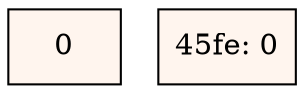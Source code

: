 digraph grafica{
rankdir=TB;
node [shape=record,style=filled,fillcolor=seashell];
0
nodo1[label="45fe: 0"];
}
